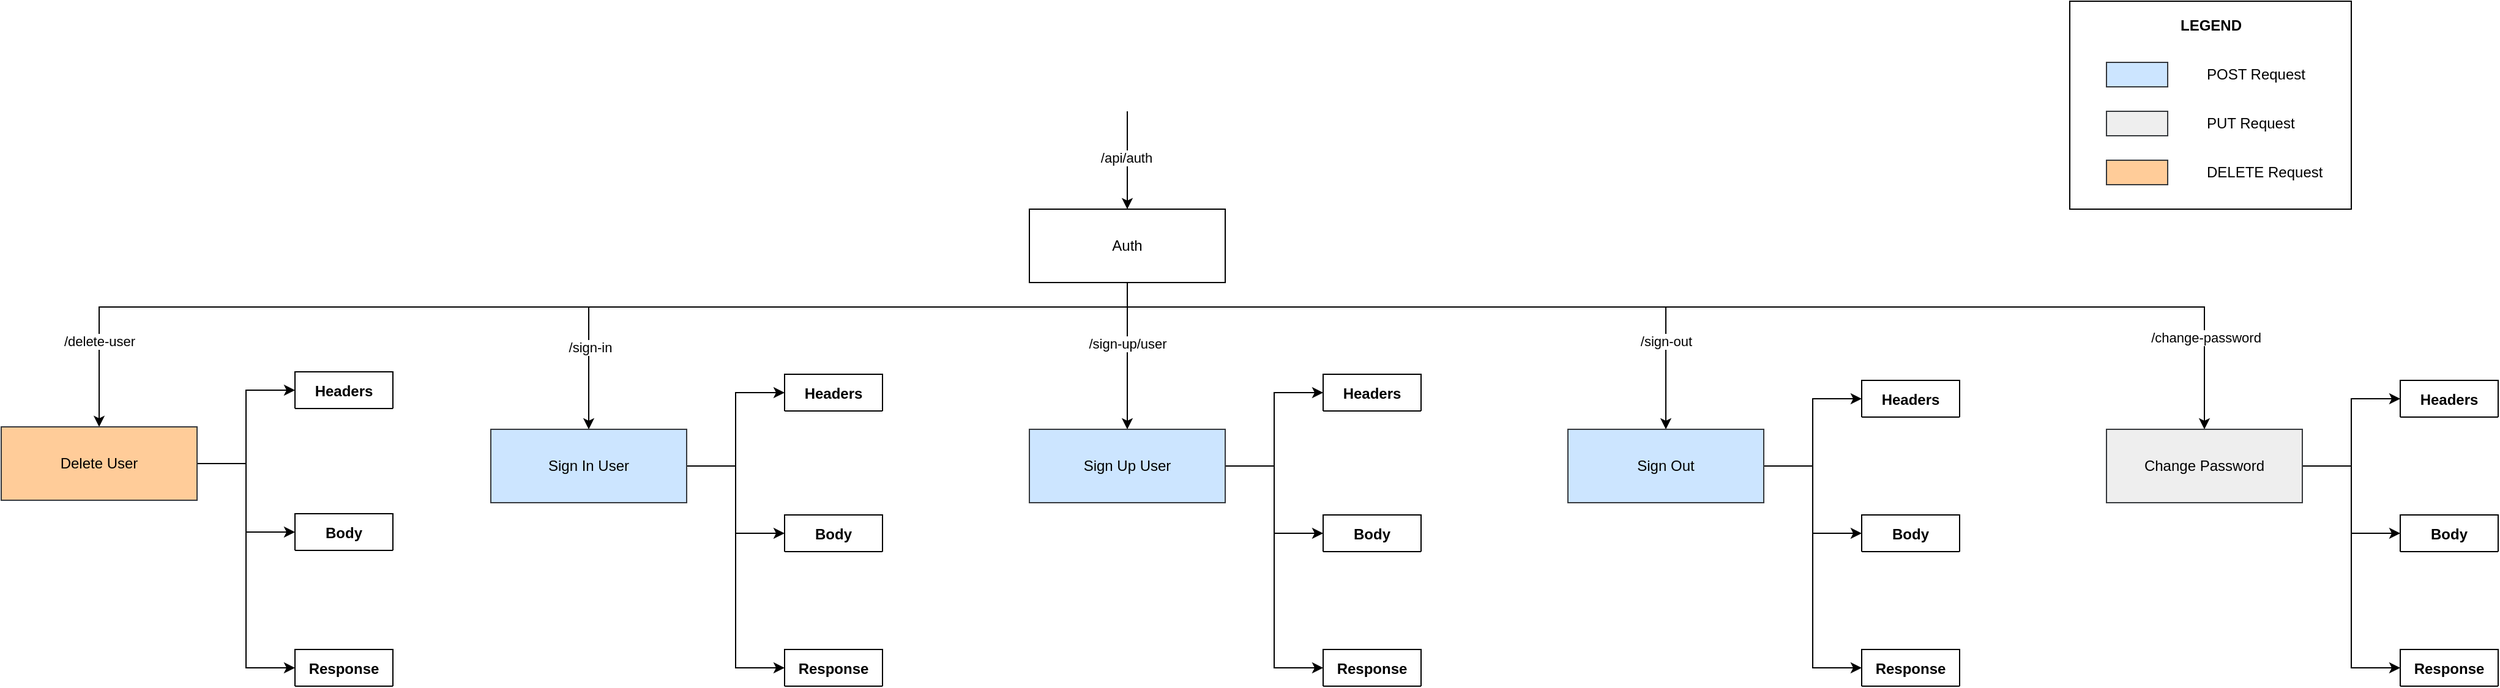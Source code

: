 <mxfile>
    <diagram id="XrA6FTOaod522s6W25av" name="api-schema">
        <mxGraphModel dx="1146" dy="1593" grid="1" gridSize="10" guides="0" tooltips="1" connect="1" arrows="1" fold="1" page="1" pageScale="1" pageWidth="827" pageHeight="1169" math="0" shadow="0">
            <root>
                <mxCell id="0"/>
                <mxCell id="1" parent="0"/>
                <mxCell id="9O6_YEoIzitBgrF7ZaUO-6" value="" style="edgeStyle=orthogonalEdgeStyle;rounded=0;orthogonalLoop=1;jettySize=auto;html=1;" parent="1" source="9O6_YEoIzitBgrF7ZaUO-1" target="9O6_YEoIzitBgrF7ZaUO-5" edge="1">
                    <mxGeometry relative="1" as="geometry"/>
                </mxCell>
                <mxCell id="9O6_YEoIzitBgrF7ZaUO-7" value="/sign-up/user" style="edgeLabel;html=1;align=center;verticalAlign=middle;resizable=0;points=[];" parent="9O6_YEoIzitBgrF7ZaUO-6" vertex="1" connectable="0">
                    <mxGeometry x="-0.167" relative="1" as="geometry">
                        <mxPoint as="offset"/>
                    </mxGeometry>
                </mxCell>
                <mxCell id="9O6_YEoIzitBgrF7ZaUO-68" style="edgeStyle=orthogonalEdgeStyle;rounded=0;orthogonalLoop=1;jettySize=auto;html=1;entryX=0.5;entryY=0;entryDx=0;entryDy=0;" parent="1" source="9O6_YEoIzitBgrF7ZaUO-1" target="9O6_YEoIzitBgrF7ZaUO-67" edge="1">
                    <mxGeometry relative="1" as="geometry">
                        <Array as="points">
                            <mxPoint x="400" y="240"/>
                            <mxPoint x="-40" y="240"/>
                        </Array>
                    </mxGeometry>
                </mxCell>
                <mxCell id="9O6_YEoIzitBgrF7ZaUO-69" value="/sign-in" style="edgeLabel;html=1;align=center;verticalAlign=middle;resizable=0;points=[];" parent="9O6_YEoIzitBgrF7ZaUO-68" vertex="1" connectable="0">
                    <mxGeometry x="0.761" y="1" relative="1" as="geometry">
                        <mxPoint as="offset"/>
                    </mxGeometry>
                </mxCell>
                <mxCell id="9O6_YEoIzitBgrF7ZaUO-145" style="edgeStyle=orthogonalEdgeStyle;rounded=0;orthogonalLoop=1;jettySize=auto;html=1;entryX=0.5;entryY=0;entryDx=0;entryDy=0;" parent="1" source="9O6_YEoIzitBgrF7ZaUO-1" target="9O6_YEoIzitBgrF7ZaUO-144" edge="1">
                    <mxGeometry relative="1" as="geometry">
                        <Array as="points">
                            <mxPoint x="400" y="240"/>
                            <mxPoint x="840" y="240"/>
                        </Array>
                    </mxGeometry>
                </mxCell>
                <mxCell id="9O6_YEoIzitBgrF7ZaUO-146" value="/sign-out" style="edgeLabel;html=1;align=center;verticalAlign=middle;resizable=0;points=[];" parent="9O6_YEoIzitBgrF7ZaUO-145" vertex="1" connectable="0">
                    <mxGeometry x="0.743" relative="1" as="geometry">
                        <mxPoint as="offset"/>
                    </mxGeometry>
                </mxCell>
                <mxCell id="9O6_YEoIzitBgrF7ZaUO-242" style="edgeStyle=orthogonalEdgeStyle;rounded=0;orthogonalLoop=1;jettySize=auto;html=1;entryX=0.5;entryY=0;entryDx=0;entryDy=0;" parent="1" source="9O6_YEoIzitBgrF7ZaUO-1" target="9O6_YEoIzitBgrF7ZaUO-198" edge="1">
                    <mxGeometry relative="1" as="geometry">
                        <Array as="points">
                            <mxPoint x="400" y="240"/>
                            <mxPoint x="1280" y="240"/>
                        </Array>
                    </mxGeometry>
                </mxCell>
                <mxCell id="9O6_YEoIzitBgrF7ZaUO-243" value="/change-password" style="edgeLabel;html=1;align=center;verticalAlign=middle;resizable=0;points=[];" parent="9O6_YEoIzitBgrF7ZaUO-242" vertex="1" connectable="0">
                    <mxGeometry x="0.849" y="1" relative="1" as="geometry">
                        <mxPoint as="offset"/>
                    </mxGeometry>
                </mxCell>
                <mxCell id="9O6_YEoIzitBgrF7ZaUO-334" style="edgeStyle=orthogonalEdgeStyle;rounded=0;orthogonalLoop=1;jettySize=auto;html=1;entryX=0.5;entryY=0;entryDx=0;entryDy=0;" parent="1" source="9O6_YEoIzitBgrF7ZaUO-1" target="9O6_YEoIzitBgrF7ZaUO-300" edge="1">
                    <mxGeometry relative="1" as="geometry">
                        <Array as="points">
                            <mxPoint x="400" y="240"/>
                            <mxPoint x="-440" y="240"/>
                        </Array>
                    </mxGeometry>
                </mxCell>
                <mxCell id="9O6_YEoIzitBgrF7ZaUO-335" value="/delete-user" style="edgeLabel;html=1;align=center;verticalAlign=middle;resizable=0;points=[];" parent="9O6_YEoIzitBgrF7ZaUO-334" vertex="1" connectable="0">
                    <mxGeometry x="0.854" relative="1" as="geometry">
                        <mxPoint as="offset"/>
                    </mxGeometry>
                </mxCell>
                <mxCell id="9O6_YEoIzitBgrF7ZaUO-1" value="Auth" style="rounded=0;whiteSpace=wrap;html=1;" parent="1" vertex="1">
                    <mxGeometry x="320" y="160" width="160" height="60" as="geometry"/>
                </mxCell>
                <mxCell id="9O6_YEoIzitBgrF7ZaUO-2" value="" style="endArrow=classic;html=1;" parent="1" edge="1">
                    <mxGeometry width="50" height="50" relative="1" as="geometry">
                        <mxPoint x="400" y="80" as="sourcePoint"/>
                        <mxPoint x="400" y="160" as="targetPoint"/>
                    </mxGeometry>
                </mxCell>
                <mxCell id="9O6_YEoIzitBgrF7ZaUO-3" value="/api/auth" style="edgeLabel;html=1;align=center;verticalAlign=middle;resizable=0;points=[];" parent="9O6_YEoIzitBgrF7ZaUO-2" vertex="1" connectable="0">
                    <mxGeometry x="-0.05" y="-1" relative="1" as="geometry">
                        <mxPoint as="offset"/>
                    </mxGeometry>
                </mxCell>
                <mxCell id="9O6_YEoIzitBgrF7ZaUO-58" style="edgeStyle=orthogonalEdgeStyle;rounded=0;orthogonalLoop=1;jettySize=auto;html=1;entryX=0;entryY=0.5;entryDx=0;entryDy=0;" parent="1" source="9O6_YEoIzitBgrF7ZaUO-5" target="9O6_YEoIzitBgrF7ZaUO-13" edge="1">
                    <mxGeometry relative="1" as="geometry"/>
                </mxCell>
                <mxCell id="9O6_YEoIzitBgrF7ZaUO-59" style="edgeStyle=orthogonalEdgeStyle;rounded=0;orthogonalLoop=1;jettySize=auto;html=1;entryX=0;entryY=0.5;entryDx=0;entryDy=0;" parent="1" source="9O6_YEoIzitBgrF7ZaUO-5" target="9O6_YEoIzitBgrF7ZaUO-31" edge="1">
                    <mxGeometry relative="1" as="geometry"/>
                </mxCell>
                <mxCell id="9O6_YEoIzitBgrF7ZaUO-114" style="edgeStyle=orthogonalEdgeStyle;rounded=0;orthogonalLoop=1;jettySize=auto;html=1;entryX=0;entryY=0.5;entryDx=0;entryDy=0;" parent="1" source="9O6_YEoIzitBgrF7ZaUO-5" target="9O6_YEoIzitBgrF7ZaUO-107" edge="1">
                    <mxGeometry relative="1" as="geometry"/>
                </mxCell>
                <mxCell id="9O6_YEoIzitBgrF7ZaUO-5" value="Sign Up User" style="rounded=0;whiteSpace=wrap;html=1;fillColor=#cce5ff;strokeColor=#36393d;" parent="1" vertex="1">
                    <mxGeometry x="320" y="340" width="160" height="60" as="geometry"/>
                </mxCell>
                <mxCell id="9O6_YEoIzitBgrF7ZaUO-13" value="Headers" style="shape=table;startSize=30;container=1;collapsible=1;childLayout=tableLayout;fixedRows=1;rowLines=0;fontStyle=1;align=center;resizeLast=1;" parent="1" vertex="1" collapsed="1">
                    <mxGeometry x="560" y="295" width="80" height="30" as="geometry">
                        <mxRectangle x="560" y="295" width="300" height="130" as="alternateBounds"/>
                    </mxGeometry>
                </mxCell>
                <mxCell id="9O6_YEoIzitBgrF7ZaUO-14" value="" style="shape=partialRectangle;collapsible=0;dropTarget=0;pointerEvents=0;fillColor=none;top=0;left=0;bottom=1;right=0;points=[[0,0.5],[1,0.5]];portConstraint=eastwest;" parent="9O6_YEoIzitBgrF7ZaUO-13" vertex="1">
                    <mxGeometry y="30" width="300" height="30" as="geometry"/>
                </mxCell>
                <mxCell id="9O6_YEoIzitBgrF7ZaUO-16" value="Key" style="shape=partialRectangle;connectable=0;fillColor=none;top=0;left=0;bottom=0;right=0;align=left;spacingLeft=6;fontStyle=5;overflow=hidden;" parent="9O6_YEoIzitBgrF7ZaUO-14" vertex="1">
                    <mxGeometry width="150" height="30" as="geometry"/>
                </mxCell>
                <mxCell id="9O6_YEoIzitBgrF7ZaUO-26" value="Value Type" style="shape=partialRectangle;connectable=0;fillColor=none;top=0;left=0;bottom=0;right=0;align=left;spacingLeft=6;fontStyle=5;overflow=hidden;" parent="9O6_YEoIzitBgrF7ZaUO-14" vertex="1">
                    <mxGeometry x="150" width="150" height="30" as="geometry"/>
                </mxCell>
                <mxCell id="9O6_YEoIzitBgrF7ZaUO-17" value="" style="shape=partialRectangle;collapsible=0;dropTarget=0;pointerEvents=0;fillColor=none;top=0;left=0;bottom=0;right=0;points=[[0,0.5],[1,0.5]];portConstraint=eastwest;" parent="9O6_YEoIzitBgrF7ZaUO-13" vertex="1">
                    <mxGeometry y="60" width="300" height="30" as="geometry"/>
                </mxCell>
                <mxCell id="9O6_YEoIzitBgrF7ZaUO-19" value="Authorization" style="shape=partialRectangle;connectable=0;fillColor=none;top=0;left=0;bottom=0;right=0;align=left;spacingLeft=6;overflow=hidden;" parent="9O6_YEoIzitBgrF7ZaUO-17" vertex="1">
                    <mxGeometry width="150" height="30" as="geometry"/>
                </mxCell>
                <mxCell id="9O6_YEoIzitBgrF7ZaUO-27" value="Bearer Token" style="shape=partialRectangle;connectable=0;fillColor=none;top=0;left=0;bottom=0;right=0;align=left;spacingLeft=6;overflow=hidden;" parent="9O6_YEoIzitBgrF7ZaUO-17" vertex="1">
                    <mxGeometry x="150" width="150" height="30" as="geometry"/>
                </mxCell>
                <mxCell id="9O6_YEoIzitBgrF7ZaUO-141" style="shape=partialRectangle;collapsible=0;dropTarget=0;pointerEvents=0;fillColor=none;top=0;left=0;bottom=0;right=0;points=[[0,0.5],[1,0.5]];portConstraint=eastwest;" parent="9O6_YEoIzitBgrF7ZaUO-13" vertex="1">
                    <mxGeometry y="90" width="300" height="30" as="geometry"/>
                </mxCell>
                <mxCell id="9O6_YEoIzitBgrF7ZaUO-142" value="Content-Type" style="shape=partialRectangle;connectable=0;fillColor=none;top=0;left=0;bottom=0;right=0;align=left;spacingLeft=6;overflow=hidden;" parent="9O6_YEoIzitBgrF7ZaUO-141" vertex="1">
                    <mxGeometry width="150" height="30" as="geometry"/>
                </mxCell>
                <mxCell id="9O6_YEoIzitBgrF7ZaUO-143" value="application/json" style="shape=partialRectangle;connectable=0;fillColor=none;top=0;left=0;bottom=0;right=0;align=left;spacingLeft=6;overflow=hidden;" parent="9O6_YEoIzitBgrF7ZaUO-141" vertex="1">
                    <mxGeometry x="150" width="150" height="30" as="geometry"/>
                </mxCell>
                <mxCell id="9O6_YEoIzitBgrF7ZaUO-31" value="Body" style="shape=table;startSize=30;container=1;collapsible=1;childLayout=tableLayout;fixedRows=1;rowLines=0;fontStyle=1;align=center;resizeLast=1;" parent="1" vertex="1" collapsed="1">
                    <mxGeometry x="560" y="410" width="80" height="30" as="geometry">
                        <mxRectangle x="560" y="410" width="300" height="250" as="alternateBounds"/>
                    </mxGeometry>
                </mxCell>
                <mxCell id="9O6_YEoIzitBgrF7ZaUO-32" value="" style="shape=partialRectangle;collapsible=0;dropTarget=0;pointerEvents=0;fillColor=none;top=0;left=0;bottom=1;right=0;points=[[0,0.5],[1,0.5]];portConstraint=eastwest;" parent="9O6_YEoIzitBgrF7ZaUO-31" vertex="1">
                    <mxGeometry y="30" width="300" height="30" as="geometry"/>
                </mxCell>
                <mxCell id="9O6_YEoIzitBgrF7ZaUO-33" value="Key" style="shape=partialRectangle;connectable=0;fillColor=none;top=0;left=0;bottom=0;right=0;align=left;spacingLeft=6;fontStyle=5;overflow=hidden;" parent="9O6_YEoIzitBgrF7ZaUO-32" vertex="1">
                    <mxGeometry width="150" height="30" as="geometry"/>
                </mxCell>
                <mxCell id="9O6_YEoIzitBgrF7ZaUO-34" value="Value Type" style="shape=partialRectangle;connectable=0;fillColor=none;top=0;left=0;bottom=0;right=0;align=left;spacingLeft=6;fontStyle=5;overflow=hidden;" parent="9O6_YEoIzitBgrF7ZaUO-32" vertex="1">
                    <mxGeometry x="150" width="150" height="30" as="geometry"/>
                </mxCell>
                <mxCell id="9O6_YEoIzitBgrF7ZaUO-35" value="" style="shape=partialRectangle;collapsible=0;dropTarget=0;pointerEvents=0;fillColor=none;top=0;left=0;bottom=0;right=0;points=[[0,0.5],[1,0.5]];portConstraint=eastwest;" parent="9O6_YEoIzitBgrF7ZaUO-31" vertex="1">
                    <mxGeometry y="60" width="300" height="30" as="geometry"/>
                </mxCell>
                <mxCell id="9O6_YEoIzitBgrF7ZaUO-36" value="First Name" style="shape=partialRectangle;connectable=0;fillColor=none;top=0;left=0;bottom=0;right=0;align=left;spacingLeft=6;overflow=hidden;" parent="9O6_YEoIzitBgrF7ZaUO-35" vertex="1">
                    <mxGeometry width="150" height="30" as="geometry"/>
                </mxCell>
                <mxCell id="9O6_YEoIzitBgrF7ZaUO-37" value="String" style="shape=partialRectangle;connectable=0;fillColor=none;top=0;left=0;bottom=0;right=0;align=left;spacingLeft=6;overflow=hidden;" parent="9O6_YEoIzitBgrF7ZaUO-35" vertex="1">
                    <mxGeometry x="150" width="150" height="30" as="geometry"/>
                </mxCell>
                <mxCell id="9O6_YEoIzitBgrF7ZaUO-54" style="shape=partialRectangle;collapsible=0;dropTarget=0;pointerEvents=0;fillColor=none;top=0;left=0;bottom=0;right=0;points=[[0,0.5],[1,0.5]];portConstraint=eastwest;" parent="9O6_YEoIzitBgrF7ZaUO-31" vertex="1">
                    <mxGeometry y="90" width="300" height="30" as="geometry"/>
                </mxCell>
                <mxCell id="9O6_YEoIzitBgrF7ZaUO-55" value="Last Name" style="shape=partialRectangle;connectable=0;fillColor=none;top=0;left=0;bottom=0;right=0;align=left;spacingLeft=6;overflow=hidden;" parent="9O6_YEoIzitBgrF7ZaUO-54" vertex="1">
                    <mxGeometry width="150" height="30" as="geometry"/>
                </mxCell>
                <mxCell id="9O6_YEoIzitBgrF7ZaUO-56" value="String" style="shape=partialRectangle;connectable=0;fillColor=none;top=0;left=0;bottom=0;right=0;align=left;spacingLeft=6;overflow=hidden;" parent="9O6_YEoIzitBgrF7ZaUO-54" vertex="1">
                    <mxGeometry x="150" width="150" height="30" as="geometry"/>
                </mxCell>
                <mxCell id="9O6_YEoIzitBgrF7ZaUO-51" style="shape=partialRectangle;collapsible=0;dropTarget=0;pointerEvents=0;fillColor=none;top=0;left=0;bottom=0;right=0;points=[[0,0.5],[1,0.5]];portConstraint=eastwest;" parent="9O6_YEoIzitBgrF7ZaUO-31" vertex="1">
                    <mxGeometry y="120" width="300" height="30" as="geometry"/>
                </mxCell>
                <mxCell id="9O6_YEoIzitBgrF7ZaUO-52" value="Ph. Number" style="shape=partialRectangle;connectable=0;fillColor=none;top=0;left=0;bottom=0;right=0;align=left;spacingLeft=6;overflow=hidden;" parent="9O6_YEoIzitBgrF7ZaUO-51" vertex="1">
                    <mxGeometry width="150" height="30" as="geometry"/>
                </mxCell>
                <mxCell id="9O6_YEoIzitBgrF7ZaUO-53" value="String" style="shape=partialRectangle;connectable=0;fillColor=none;top=0;left=0;bottom=0;right=0;align=left;spacingLeft=6;overflow=hidden;" parent="9O6_YEoIzitBgrF7ZaUO-51" vertex="1">
                    <mxGeometry x="150" width="150" height="30" as="geometry"/>
                </mxCell>
                <mxCell id="9O6_YEoIzitBgrF7ZaUO-48" style="shape=partialRectangle;collapsible=0;dropTarget=0;pointerEvents=0;fillColor=none;top=0;left=0;bottom=0;right=0;points=[[0,0.5],[1,0.5]];portConstraint=eastwest;" parent="9O6_YEoIzitBgrF7ZaUO-31" vertex="1">
                    <mxGeometry y="150" width="300" height="30" as="geometry"/>
                </mxCell>
                <mxCell id="9O6_YEoIzitBgrF7ZaUO-49" value="Date of Birth" style="shape=partialRectangle;connectable=0;fillColor=none;top=0;left=0;bottom=0;right=0;align=left;spacingLeft=6;overflow=hidden;" parent="9O6_YEoIzitBgrF7ZaUO-48" vertex="1">
                    <mxGeometry width="150" height="30" as="geometry"/>
                </mxCell>
                <mxCell id="9O6_YEoIzitBgrF7ZaUO-50" value="Date" style="shape=partialRectangle;connectable=0;fillColor=none;top=0;left=0;bottom=0;right=0;align=left;spacingLeft=6;overflow=hidden;" parent="9O6_YEoIzitBgrF7ZaUO-48" vertex="1">
                    <mxGeometry x="150" width="150" height="30" as="geometry"/>
                </mxCell>
                <mxCell id="9O6_YEoIzitBgrF7ZaUO-45" style="shape=partialRectangle;collapsible=0;dropTarget=0;pointerEvents=0;fillColor=none;top=0;left=0;bottom=0;right=0;points=[[0,0.5],[1,0.5]];portConstraint=eastwest;" parent="9O6_YEoIzitBgrF7ZaUO-31" vertex="1">
                    <mxGeometry y="180" width="300" height="30" as="geometry"/>
                </mxCell>
                <mxCell id="9O6_YEoIzitBgrF7ZaUO-46" value="Username" style="shape=partialRectangle;connectable=0;fillColor=none;top=0;left=0;bottom=0;right=0;align=left;spacingLeft=6;overflow=hidden;" parent="9O6_YEoIzitBgrF7ZaUO-45" vertex="1">
                    <mxGeometry width="150" height="30" as="geometry"/>
                </mxCell>
                <mxCell id="9O6_YEoIzitBgrF7ZaUO-47" value="String" style="shape=partialRectangle;connectable=0;fillColor=none;top=0;left=0;bottom=0;right=0;align=left;spacingLeft=6;overflow=hidden;" parent="9O6_YEoIzitBgrF7ZaUO-45" vertex="1">
                    <mxGeometry x="150" width="150" height="30" as="geometry"/>
                </mxCell>
                <mxCell id="9O6_YEoIzitBgrF7ZaUO-39" style="shape=partialRectangle;collapsible=0;dropTarget=0;pointerEvents=0;fillColor=none;top=0;left=0;bottom=0;right=0;points=[[0,0.5],[1,0.5]];portConstraint=eastwest;" parent="9O6_YEoIzitBgrF7ZaUO-31" vertex="1">
                    <mxGeometry y="210" width="300" height="30" as="geometry"/>
                </mxCell>
                <mxCell id="9O6_YEoIzitBgrF7ZaUO-40" value="User Type" style="shape=partialRectangle;connectable=0;fillColor=none;top=0;left=0;bottom=0;right=0;align=left;spacingLeft=6;overflow=hidden;" parent="9O6_YEoIzitBgrF7ZaUO-39" vertex="1">
                    <mxGeometry width="150" height="30" as="geometry"/>
                </mxCell>
                <mxCell id="9O6_YEoIzitBgrF7ZaUO-41" value="String" style="shape=partialRectangle;connectable=0;fillColor=none;top=0;left=0;bottom=0;right=0;align=left;spacingLeft=6;overflow=hidden;" parent="9O6_YEoIzitBgrF7ZaUO-39" vertex="1">
                    <mxGeometry x="150" width="150" height="30" as="geometry"/>
                </mxCell>
                <mxCell id="9O6_YEoIzitBgrF7ZaUO-77" style="edgeStyle=orthogonalEdgeStyle;rounded=0;orthogonalLoop=1;jettySize=auto;html=1;entryX=0;entryY=0.5;entryDx=0;entryDy=0;" parent="1" source="9O6_YEoIzitBgrF7ZaUO-67" target="9O6_YEoIzitBgrF7ZaUO-70" edge="1">
                    <mxGeometry relative="1" as="geometry"/>
                </mxCell>
                <mxCell id="9O6_YEoIzitBgrF7ZaUO-103" style="edgeStyle=orthogonalEdgeStyle;rounded=0;orthogonalLoop=1;jettySize=auto;html=1;entryX=0;entryY=0.5;entryDx=0;entryDy=0;" parent="1" source="9O6_YEoIzitBgrF7ZaUO-67" target="9O6_YEoIzitBgrF7ZaUO-78" edge="1">
                    <mxGeometry relative="1" as="geometry"/>
                </mxCell>
                <mxCell id="9O6_YEoIzitBgrF7ZaUO-140" style="edgeStyle=orthogonalEdgeStyle;rounded=0;orthogonalLoop=1;jettySize=auto;html=1;entryX=0;entryY=0.5;entryDx=0;entryDy=0;" parent="1" source="9O6_YEoIzitBgrF7ZaUO-67" target="9O6_YEoIzitBgrF7ZaUO-124" edge="1">
                    <mxGeometry relative="1" as="geometry"/>
                </mxCell>
                <mxCell id="9O6_YEoIzitBgrF7ZaUO-67" value="Sign In User" style="rounded=0;whiteSpace=wrap;html=1;fillColor=#cce5ff;strokeColor=#36393d;" parent="1" vertex="1">
                    <mxGeometry x="-120" y="340" width="160" height="60" as="geometry"/>
                </mxCell>
                <mxCell id="9O6_YEoIzitBgrF7ZaUO-70" value="Headers" style="shape=table;startSize=30;container=1;collapsible=1;childLayout=tableLayout;fixedRows=1;rowLines=0;fontStyle=1;align=center;resizeLast=1;" parent="1" vertex="1" collapsed="1">
                    <mxGeometry x="120" y="295" width="80" height="30" as="geometry">
                        <mxRectangle x="80" y="310" width="300" height="100" as="alternateBounds"/>
                    </mxGeometry>
                </mxCell>
                <mxCell id="9O6_YEoIzitBgrF7ZaUO-71" value="" style="shape=partialRectangle;collapsible=0;dropTarget=0;pointerEvents=0;fillColor=none;top=0;left=0;bottom=1;right=0;points=[[0,0.5],[1,0.5]];portConstraint=eastwest;" parent="9O6_YEoIzitBgrF7ZaUO-70" vertex="1">
                    <mxGeometry y="30" width="300" height="30" as="geometry"/>
                </mxCell>
                <mxCell id="9O6_YEoIzitBgrF7ZaUO-72" value="Key" style="shape=partialRectangle;connectable=0;fillColor=none;top=0;left=0;bottom=0;right=0;align=left;spacingLeft=6;fontStyle=5;overflow=hidden;" parent="9O6_YEoIzitBgrF7ZaUO-71" vertex="1">
                    <mxGeometry width="150" height="30" as="geometry"/>
                </mxCell>
                <mxCell id="9O6_YEoIzitBgrF7ZaUO-73" value="Value Type" style="shape=partialRectangle;connectable=0;fillColor=none;top=0;left=0;bottom=0;right=0;align=left;spacingLeft=6;fontStyle=5;overflow=hidden;" parent="9O6_YEoIzitBgrF7ZaUO-71" vertex="1">
                    <mxGeometry x="150" width="150" height="30" as="geometry"/>
                </mxCell>
                <mxCell id="9O6_YEoIzitBgrF7ZaUO-74" value="" style="shape=partialRectangle;collapsible=0;dropTarget=0;pointerEvents=0;fillColor=none;top=0;left=0;bottom=0;right=0;points=[[0,0.5],[1,0.5]];portConstraint=eastwest;" parent="9O6_YEoIzitBgrF7ZaUO-70" vertex="1">
                    <mxGeometry y="60" width="300" height="30" as="geometry"/>
                </mxCell>
                <mxCell id="9O6_YEoIzitBgrF7ZaUO-75" value="Content-type" style="shape=partialRectangle;connectable=0;fillColor=none;top=0;left=0;bottom=0;right=0;align=left;spacingLeft=6;overflow=hidden;" parent="9O6_YEoIzitBgrF7ZaUO-74" vertex="1">
                    <mxGeometry width="150" height="30" as="geometry"/>
                </mxCell>
                <mxCell id="9O6_YEoIzitBgrF7ZaUO-76" value="application/json" style="shape=partialRectangle;connectable=0;fillColor=none;top=0;left=0;bottom=0;right=0;align=left;spacingLeft=6;overflow=hidden;" parent="9O6_YEoIzitBgrF7ZaUO-74" vertex="1">
                    <mxGeometry x="150" width="150" height="30" as="geometry"/>
                </mxCell>
                <mxCell id="9O6_YEoIzitBgrF7ZaUO-78" value="Body" style="shape=table;startSize=30;container=1;collapsible=1;childLayout=tableLayout;fixedRows=1;rowLines=0;fontStyle=1;align=center;resizeLast=1;" parent="1" vertex="1" collapsed="1">
                    <mxGeometry x="120" y="410" width="80" height="30" as="geometry">
                        <mxRectangle x="120" y="410" width="300" height="130" as="alternateBounds"/>
                    </mxGeometry>
                </mxCell>
                <mxCell id="9O6_YEoIzitBgrF7ZaUO-79" value="" style="shape=partialRectangle;collapsible=0;dropTarget=0;pointerEvents=0;fillColor=none;top=0;left=0;bottom=1;right=0;points=[[0,0.5],[1,0.5]];portConstraint=eastwest;" parent="9O6_YEoIzitBgrF7ZaUO-78" vertex="1">
                    <mxGeometry y="30" width="300" height="30" as="geometry"/>
                </mxCell>
                <mxCell id="9O6_YEoIzitBgrF7ZaUO-80" value="Key" style="shape=partialRectangle;connectable=0;fillColor=none;top=0;left=0;bottom=0;right=0;align=left;spacingLeft=6;fontStyle=5;overflow=hidden;" parent="9O6_YEoIzitBgrF7ZaUO-79" vertex="1">
                    <mxGeometry width="150" height="30" as="geometry"/>
                </mxCell>
                <mxCell id="9O6_YEoIzitBgrF7ZaUO-81" value="Value Type" style="shape=partialRectangle;connectable=0;fillColor=none;top=0;left=0;bottom=0;right=0;align=left;spacingLeft=6;fontStyle=5;overflow=hidden;" parent="9O6_YEoIzitBgrF7ZaUO-79" vertex="1">
                    <mxGeometry x="150" width="150" height="30" as="geometry"/>
                </mxCell>
                <mxCell id="9O6_YEoIzitBgrF7ZaUO-94" style="shape=partialRectangle;collapsible=0;dropTarget=0;pointerEvents=0;fillColor=none;top=0;left=0;bottom=0;right=0;points=[[0,0.5],[1,0.5]];portConstraint=eastwest;" parent="9O6_YEoIzitBgrF7ZaUO-78" vertex="1">
                    <mxGeometry y="60" width="300" height="30" as="geometry"/>
                </mxCell>
                <mxCell id="9O6_YEoIzitBgrF7ZaUO-95" value="Username" style="shape=partialRectangle;connectable=0;fillColor=none;top=0;left=0;bottom=0;right=0;align=left;spacingLeft=6;overflow=hidden;" parent="9O6_YEoIzitBgrF7ZaUO-94" vertex="1">
                    <mxGeometry width="150" height="30" as="geometry"/>
                </mxCell>
                <mxCell id="9O6_YEoIzitBgrF7ZaUO-96" value="String" style="shape=partialRectangle;connectable=0;fillColor=none;top=0;left=0;bottom=0;right=0;align=left;spacingLeft=6;overflow=hidden;" parent="9O6_YEoIzitBgrF7ZaUO-94" vertex="1">
                    <mxGeometry x="150" width="150" height="30" as="geometry"/>
                </mxCell>
                <mxCell id="9O6_YEoIzitBgrF7ZaUO-100" style="shape=partialRectangle;collapsible=0;dropTarget=0;pointerEvents=0;fillColor=none;top=0;left=0;bottom=0;right=0;points=[[0,0.5],[1,0.5]];portConstraint=eastwest;" parent="9O6_YEoIzitBgrF7ZaUO-78" vertex="1">
                    <mxGeometry y="90" width="300" height="30" as="geometry"/>
                </mxCell>
                <mxCell id="9O6_YEoIzitBgrF7ZaUO-101" value="Password" style="shape=partialRectangle;connectable=0;fillColor=none;top=0;left=0;bottom=0;right=0;align=left;spacingLeft=6;overflow=hidden;" parent="9O6_YEoIzitBgrF7ZaUO-100" vertex="1">
                    <mxGeometry width="150" height="30" as="geometry"/>
                </mxCell>
                <mxCell id="9O6_YEoIzitBgrF7ZaUO-102" value="String" style="shape=partialRectangle;connectable=0;fillColor=none;top=0;left=0;bottom=0;right=0;align=left;spacingLeft=6;overflow=hidden;" parent="9O6_YEoIzitBgrF7ZaUO-100" vertex="1">
                    <mxGeometry x="150" width="150" height="30" as="geometry"/>
                </mxCell>
                <mxCell id="9O6_YEoIzitBgrF7ZaUO-107" value="Response" style="shape=table;startSize=30;container=1;collapsible=1;childLayout=tableLayout;fixedRows=1;rowLines=0;fontStyle=1;align=center;resizeLast=1;" parent="1" vertex="1" collapsed="1">
                    <mxGeometry x="560" y="520" width="80" height="30" as="geometry">
                        <mxRectangle x="560" y="520" width="300" height="160" as="alternateBounds"/>
                    </mxGeometry>
                </mxCell>
                <mxCell id="9O6_YEoIzitBgrF7ZaUO-108" value="" style="shape=partialRectangle;collapsible=0;dropTarget=0;pointerEvents=0;fillColor=none;top=0;left=0;bottom=1;right=0;points=[[0,0.5],[1,0.5]];portConstraint=eastwest;" parent="9O6_YEoIzitBgrF7ZaUO-107" vertex="1">
                    <mxGeometry y="30" width="300" height="30" as="geometry"/>
                </mxCell>
                <mxCell id="9O6_YEoIzitBgrF7ZaUO-109" value="Key" style="shape=partialRectangle;connectable=0;fillColor=none;top=0;left=0;bottom=0;right=0;align=left;spacingLeft=6;fontStyle=5;overflow=hidden;" parent="9O6_YEoIzitBgrF7ZaUO-108" vertex="1">
                    <mxGeometry width="150" height="30" as="geometry"/>
                </mxCell>
                <mxCell id="9O6_YEoIzitBgrF7ZaUO-110" value="Value Type" style="shape=partialRectangle;connectable=0;fillColor=none;top=0;left=0;bottom=0;right=0;align=left;spacingLeft=6;fontStyle=5;overflow=hidden;" parent="9O6_YEoIzitBgrF7ZaUO-108" vertex="1">
                    <mxGeometry x="150" width="150" height="30" as="geometry"/>
                </mxCell>
                <mxCell id="9O6_YEoIzitBgrF7ZaUO-111" value="" style="shape=partialRectangle;collapsible=0;dropTarget=0;pointerEvents=0;fillColor=none;top=0;left=0;bottom=0;right=0;points=[[0,0.5],[1,0.5]];portConstraint=eastwest;" parent="9O6_YEoIzitBgrF7ZaUO-107" vertex="1">
                    <mxGeometry y="60" width="300" height="30" as="geometry"/>
                </mxCell>
                <mxCell id="9O6_YEoIzitBgrF7ZaUO-112" value="Status Code" style="shape=partialRectangle;connectable=0;fillColor=none;top=0;left=0;bottom=0;right=0;align=left;spacingLeft=6;overflow=hidden;" parent="9O6_YEoIzitBgrF7ZaUO-111" vertex="1">
                    <mxGeometry width="150" height="30" as="geometry"/>
                </mxCell>
                <mxCell id="9O6_YEoIzitBgrF7ZaUO-113" value="Number" style="shape=partialRectangle;connectable=0;fillColor=none;top=0;left=0;bottom=0;right=0;align=left;spacingLeft=6;overflow=hidden;" parent="9O6_YEoIzitBgrF7ZaUO-111" vertex="1">
                    <mxGeometry x="150" width="150" height="30" as="geometry"/>
                </mxCell>
                <mxCell id="9O6_YEoIzitBgrF7ZaUO-115" style="shape=partialRectangle;collapsible=0;dropTarget=0;pointerEvents=0;fillColor=none;top=0;left=0;bottom=0;right=0;points=[[0,0.5],[1,0.5]];portConstraint=eastwest;" parent="9O6_YEoIzitBgrF7ZaUO-107" vertex="1">
                    <mxGeometry y="90" width="300" height="30" as="geometry"/>
                </mxCell>
                <mxCell id="9O6_YEoIzitBgrF7ZaUO-116" value="Message" style="shape=partialRectangle;connectable=0;fillColor=none;top=0;left=0;bottom=0;right=0;align=left;spacingLeft=6;overflow=hidden;" parent="9O6_YEoIzitBgrF7ZaUO-115" vertex="1">
                    <mxGeometry width="150" height="30" as="geometry"/>
                </mxCell>
                <mxCell id="9O6_YEoIzitBgrF7ZaUO-117" value="String" style="shape=partialRectangle;connectable=0;fillColor=none;top=0;left=0;bottom=0;right=0;align=left;spacingLeft=6;overflow=hidden;" parent="9O6_YEoIzitBgrF7ZaUO-115" vertex="1">
                    <mxGeometry x="150" width="150" height="30" as="geometry"/>
                </mxCell>
                <mxCell id="9O6_YEoIzitBgrF7ZaUO-118" style="shape=partialRectangle;collapsible=0;dropTarget=0;pointerEvents=0;fillColor=none;top=0;left=0;bottom=0;right=0;points=[[0,0.5],[1,0.5]];portConstraint=eastwest;" parent="9O6_YEoIzitBgrF7ZaUO-107" vertex="1">
                    <mxGeometry y="120" width="300" height="30" as="geometry"/>
                </mxCell>
                <mxCell id="9O6_YEoIzitBgrF7ZaUO-119" value="Data" style="shape=partialRectangle;connectable=0;fillColor=none;top=0;left=0;bottom=0;right=0;align=left;spacingLeft=6;overflow=hidden;" parent="9O6_YEoIzitBgrF7ZaUO-118" vertex="1">
                    <mxGeometry width="150" height="30" as="geometry"/>
                </mxCell>
                <mxCell id="9O6_YEoIzitBgrF7ZaUO-120" value="Object" style="shape=partialRectangle;connectable=0;fillColor=none;top=0;left=0;bottom=0;right=0;align=left;spacingLeft=6;overflow=hidden;" parent="9O6_YEoIzitBgrF7ZaUO-118" vertex="1">
                    <mxGeometry x="150" width="150" height="30" as="geometry"/>
                </mxCell>
                <mxCell id="9O6_YEoIzitBgrF7ZaUO-124" value="Response" style="shape=table;startSize=30;container=1;collapsible=1;childLayout=tableLayout;fixedRows=1;rowLines=0;fontStyle=1;align=center;resizeLast=1;" parent="1" vertex="1" collapsed="1">
                    <mxGeometry x="120" y="520" width="80" height="30" as="geometry">
                        <mxRectangle x="120" y="520" width="300" height="190" as="alternateBounds"/>
                    </mxGeometry>
                </mxCell>
                <mxCell id="9O6_YEoIzitBgrF7ZaUO-125" value="" style="shape=partialRectangle;collapsible=0;dropTarget=0;pointerEvents=0;fillColor=none;top=0;left=0;bottom=1;right=0;points=[[0,0.5],[1,0.5]];portConstraint=eastwest;" parent="9O6_YEoIzitBgrF7ZaUO-124" vertex="1">
                    <mxGeometry y="30" width="300" height="30" as="geometry"/>
                </mxCell>
                <mxCell id="9O6_YEoIzitBgrF7ZaUO-126" value="Key" style="shape=partialRectangle;connectable=0;fillColor=none;top=0;left=0;bottom=0;right=0;align=left;spacingLeft=6;fontStyle=5;overflow=hidden;" parent="9O6_YEoIzitBgrF7ZaUO-125" vertex="1">
                    <mxGeometry width="150" height="30" as="geometry"/>
                </mxCell>
                <mxCell id="9O6_YEoIzitBgrF7ZaUO-127" value="Value Type" style="shape=partialRectangle;connectable=0;fillColor=none;top=0;left=0;bottom=0;right=0;align=left;spacingLeft=6;fontStyle=5;overflow=hidden;" parent="9O6_YEoIzitBgrF7ZaUO-125" vertex="1">
                    <mxGeometry x="150" width="150" height="30" as="geometry"/>
                </mxCell>
                <mxCell id="9O6_YEoIzitBgrF7ZaUO-128" value="" style="shape=partialRectangle;collapsible=0;dropTarget=0;pointerEvents=0;fillColor=none;top=0;left=0;bottom=0;right=0;points=[[0,0.5],[1,0.5]];portConstraint=eastwest;" parent="9O6_YEoIzitBgrF7ZaUO-124" vertex="1">
                    <mxGeometry y="60" width="300" height="30" as="geometry"/>
                </mxCell>
                <mxCell id="9O6_YEoIzitBgrF7ZaUO-129" value="Status Code" style="shape=partialRectangle;connectable=0;fillColor=none;top=0;left=0;bottom=0;right=0;align=left;spacingLeft=6;overflow=hidden;" parent="9O6_YEoIzitBgrF7ZaUO-128" vertex="1">
                    <mxGeometry width="150" height="30" as="geometry"/>
                </mxCell>
                <mxCell id="9O6_YEoIzitBgrF7ZaUO-130" value="Number" style="shape=partialRectangle;connectable=0;fillColor=none;top=0;left=0;bottom=0;right=0;align=left;spacingLeft=6;overflow=hidden;" parent="9O6_YEoIzitBgrF7ZaUO-128" vertex="1">
                    <mxGeometry x="150" width="150" height="30" as="geometry"/>
                </mxCell>
                <mxCell id="9O6_YEoIzitBgrF7ZaUO-131" style="shape=partialRectangle;collapsible=0;dropTarget=0;pointerEvents=0;fillColor=none;top=0;left=0;bottom=0;right=0;points=[[0,0.5],[1,0.5]];portConstraint=eastwest;" parent="9O6_YEoIzitBgrF7ZaUO-124" vertex="1">
                    <mxGeometry y="90" width="300" height="30" as="geometry"/>
                </mxCell>
                <mxCell id="9O6_YEoIzitBgrF7ZaUO-132" value="Message" style="shape=partialRectangle;connectable=0;fillColor=none;top=0;left=0;bottom=0;right=0;align=left;spacingLeft=6;overflow=hidden;" parent="9O6_YEoIzitBgrF7ZaUO-131" vertex="1">
                    <mxGeometry width="150" height="30" as="geometry"/>
                </mxCell>
                <mxCell id="9O6_YEoIzitBgrF7ZaUO-133" value="String" style="shape=partialRectangle;connectable=0;fillColor=none;top=0;left=0;bottom=0;right=0;align=left;spacingLeft=6;overflow=hidden;" parent="9O6_YEoIzitBgrF7ZaUO-131" vertex="1">
                    <mxGeometry x="150" width="150" height="30" as="geometry"/>
                </mxCell>
                <mxCell id="9O6_YEoIzitBgrF7ZaUO-134" style="shape=partialRectangle;collapsible=0;dropTarget=0;pointerEvents=0;fillColor=none;top=0;left=0;bottom=0;right=0;points=[[0,0.5],[1,0.5]];portConstraint=eastwest;" parent="9O6_YEoIzitBgrF7ZaUO-124" vertex="1">
                    <mxGeometry y="120" width="300" height="30" as="geometry"/>
                </mxCell>
                <mxCell id="9O6_YEoIzitBgrF7ZaUO-135" value="Data" style="shape=partialRectangle;connectable=0;fillColor=none;top=0;left=0;bottom=0;right=0;align=left;spacingLeft=6;overflow=hidden;" parent="9O6_YEoIzitBgrF7ZaUO-134" vertex="1">
                    <mxGeometry width="150" height="30" as="geometry"/>
                </mxCell>
                <mxCell id="9O6_YEoIzitBgrF7ZaUO-136" value="Object" style="shape=partialRectangle;connectable=0;fillColor=none;top=0;left=0;bottom=0;right=0;align=left;spacingLeft=6;overflow=hidden;" parent="9O6_YEoIzitBgrF7ZaUO-134" vertex="1">
                    <mxGeometry x="150" width="150" height="30" as="geometry"/>
                </mxCell>
                <mxCell id="9O6_YEoIzitBgrF7ZaUO-137" style="shape=partialRectangle;collapsible=0;dropTarget=0;pointerEvents=0;fillColor=none;top=0;left=0;bottom=0;right=0;points=[[0,0.5],[1,0.5]];portConstraint=eastwest;" parent="9O6_YEoIzitBgrF7ZaUO-124" vertex="1">
                    <mxGeometry y="150" width="300" height="30" as="geometry"/>
                </mxCell>
                <mxCell id="9O6_YEoIzitBgrF7ZaUO-138" value="AUTH_TOKEN" style="shape=partialRectangle;connectable=0;fillColor=none;top=0;left=0;bottom=0;right=0;align=left;spacingLeft=6;overflow=hidden;" parent="9O6_YEoIzitBgrF7ZaUO-137" vertex="1">
                    <mxGeometry width="150" height="30" as="geometry"/>
                </mxCell>
                <mxCell id="9O6_YEoIzitBgrF7ZaUO-139" value="Cookie" style="shape=partialRectangle;connectable=0;fillColor=none;top=0;left=0;bottom=0;right=0;align=left;spacingLeft=6;overflow=hidden;" parent="9O6_YEoIzitBgrF7ZaUO-137" vertex="1">
                    <mxGeometry x="150" width="150" height="30" as="geometry"/>
                </mxCell>
                <mxCell id="9O6_YEoIzitBgrF7ZaUO-157" style="edgeStyle=orthogonalEdgeStyle;rounded=0;orthogonalLoop=1;jettySize=auto;html=1;entryX=0;entryY=0.5;entryDx=0;entryDy=0;" parent="1" source="9O6_YEoIzitBgrF7ZaUO-144" target="9O6_YEoIzitBgrF7ZaUO-147" edge="1">
                    <mxGeometry relative="1" as="geometry"/>
                </mxCell>
                <mxCell id="9O6_YEoIzitBgrF7ZaUO-183" style="edgeStyle=orthogonalEdgeStyle;rounded=0;orthogonalLoop=1;jettySize=auto;html=1;entryX=0;entryY=0.5;entryDx=0;entryDy=0;" parent="1" source="9O6_YEoIzitBgrF7ZaUO-144" target="9O6_YEoIzitBgrF7ZaUO-158" edge="1">
                    <mxGeometry relative="1" as="geometry"/>
                </mxCell>
                <mxCell id="9O6_YEoIzitBgrF7ZaUO-197" style="edgeStyle=orthogonalEdgeStyle;rounded=0;orthogonalLoop=1;jettySize=auto;html=1;entryX=0;entryY=0.5;entryDx=0;entryDy=0;" parent="1" source="9O6_YEoIzitBgrF7ZaUO-144" target="9O6_YEoIzitBgrF7ZaUO-184" edge="1">
                    <mxGeometry relative="1" as="geometry"/>
                </mxCell>
                <mxCell id="9O6_YEoIzitBgrF7ZaUO-144" value="Sign Out" style="rounded=0;whiteSpace=wrap;html=1;fillColor=#cce5ff;strokeColor=#36393d;" parent="1" vertex="1">
                    <mxGeometry x="760" y="340" width="160" height="60" as="geometry"/>
                </mxCell>
                <mxCell id="9O6_YEoIzitBgrF7ZaUO-147" value="Headers" style="shape=table;startSize=30;container=1;collapsible=1;childLayout=tableLayout;fixedRows=1;rowLines=0;fontStyle=1;align=center;resizeLast=1;" parent="1" vertex="1" collapsed="1">
                    <mxGeometry x="1000" y="300" width="80" height="30" as="geometry">
                        <mxRectangle x="1000" y="300" width="300" height="100" as="alternateBounds"/>
                    </mxGeometry>
                </mxCell>
                <mxCell id="9O6_YEoIzitBgrF7ZaUO-148" value="" style="shape=partialRectangle;collapsible=0;dropTarget=0;pointerEvents=0;fillColor=none;top=0;left=0;bottom=1;right=0;points=[[0,0.5],[1,0.5]];portConstraint=eastwest;" parent="9O6_YEoIzitBgrF7ZaUO-147" vertex="1">
                    <mxGeometry y="30" width="300" height="30" as="geometry"/>
                </mxCell>
                <mxCell id="9O6_YEoIzitBgrF7ZaUO-149" value="Key" style="shape=partialRectangle;connectable=0;fillColor=none;top=0;left=0;bottom=0;right=0;align=left;spacingLeft=6;fontStyle=5;overflow=hidden;" parent="9O6_YEoIzitBgrF7ZaUO-148" vertex="1">
                    <mxGeometry width="150" height="30" as="geometry"/>
                </mxCell>
                <mxCell id="9O6_YEoIzitBgrF7ZaUO-150" value="Value Type" style="shape=partialRectangle;connectable=0;fillColor=none;top=0;left=0;bottom=0;right=0;align=left;spacingLeft=6;fontStyle=5;overflow=hidden;" parent="9O6_YEoIzitBgrF7ZaUO-148" vertex="1">
                    <mxGeometry x="150" width="150" height="30" as="geometry"/>
                </mxCell>
                <mxCell id="9O6_YEoIzitBgrF7ZaUO-151" value="" style="shape=partialRectangle;collapsible=0;dropTarget=0;pointerEvents=0;fillColor=none;top=0;left=0;bottom=0;right=0;points=[[0,0.5],[1,0.5]];portConstraint=eastwest;" parent="9O6_YEoIzitBgrF7ZaUO-147" vertex="1">
                    <mxGeometry y="60" width="300" height="30" as="geometry"/>
                </mxCell>
                <mxCell id="9O6_YEoIzitBgrF7ZaUO-152" value="Authorization" style="shape=partialRectangle;connectable=0;fillColor=none;top=0;left=0;bottom=0;right=0;align=left;spacingLeft=6;overflow=hidden;" parent="9O6_YEoIzitBgrF7ZaUO-151" vertex="1">
                    <mxGeometry width="150" height="30" as="geometry"/>
                </mxCell>
                <mxCell id="9O6_YEoIzitBgrF7ZaUO-153" value="Bearer Token" style="shape=partialRectangle;connectable=0;fillColor=none;top=0;left=0;bottom=0;right=0;align=left;spacingLeft=6;overflow=hidden;" parent="9O6_YEoIzitBgrF7ZaUO-151" vertex="1">
                    <mxGeometry x="150" width="150" height="30" as="geometry"/>
                </mxCell>
                <mxCell id="9O6_YEoIzitBgrF7ZaUO-158" value="Body" style="shape=table;startSize=30;container=1;collapsible=1;childLayout=tableLayout;fixedRows=1;rowLines=0;fontStyle=1;align=center;resizeLast=1;" parent="1" vertex="1" collapsed="1">
                    <mxGeometry x="1000" y="410" width="80" height="30" as="geometry">
                        <mxRectangle x="1000" y="410" width="300" height="70" as="alternateBounds"/>
                    </mxGeometry>
                </mxCell>
                <mxCell id="9O6_YEoIzitBgrF7ZaUO-159" value="" style="shape=partialRectangle;collapsible=0;dropTarget=0;pointerEvents=0;fillColor=none;top=0;left=0;bottom=1;right=0;points=[[0,0.5],[1,0.5]];portConstraint=eastwest;" parent="9O6_YEoIzitBgrF7ZaUO-158" vertex="1">
                    <mxGeometry y="30" width="300" height="30" as="geometry"/>
                </mxCell>
                <mxCell id="9O6_YEoIzitBgrF7ZaUO-160" value="Key" style="shape=partialRectangle;connectable=0;fillColor=none;top=0;left=0;bottom=0;right=0;align=left;spacingLeft=6;fontStyle=5;overflow=hidden;" parent="9O6_YEoIzitBgrF7ZaUO-159" vertex="1">
                    <mxGeometry width="150" height="30" as="geometry"/>
                </mxCell>
                <mxCell id="9O6_YEoIzitBgrF7ZaUO-161" value="Value Type" style="shape=partialRectangle;connectable=0;fillColor=none;top=0;left=0;bottom=0;right=0;align=left;spacingLeft=6;fontStyle=5;overflow=hidden;" parent="9O6_YEoIzitBgrF7ZaUO-159" vertex="1">
                    <mxGeometry x="150" width="150" height="30" as="geometry"/>
                </mxCell>
                <mxCell id="9O6_YEoIzitBgrF7ZaUO-184" value="Response" style="shape=table;startSize=30;container=1;collapsible=1;childLayout=tableLayout;fixedRows=1;rowLines=0;fontStyle=1;align=center;resizeLast=1;" parent="1" vertex="1" collapsed="1">
                    <mxGeometry x="1000" y="520" width="80" height="30" as="geometry">
                        <mxRectangle x="1000" y="520" width="300" height="160" as="alternateBounds"/>
                    </mxGeometry>
                </mxCell>
                <mxCell id="9O6_YEoIzitBgrF7ZaUO-185" value="" style="shape=partialRectangle;collapsible=0;dropTarget=0;pointerEvents=0;fillColor=none;top=0;left=0;bottom=1;right=0;points=[[0,0.5],[1,0.5]];portConstraint=eastwest;" parent="9O6_YEoIzitBgrF7ZaUO-184" vertex="1">
                    <mxGeometry y="30" width="300" height="30" as="geometry"/>
                </mxCell>
                <mxCell id="9O6_YEoIzitBgrF7ZaUO-186" value="Key" style="shape=partialRectangle;connectable=0;fillColor=none;top=0;left=0;bottom=0;right=0;align=left;spacingLeft=6;fontStyle=5;overflow=hidden;" parent="9O6_YEoIzitBgrF7ZaUO-185" vertex="1">
                    <mxGeometry width="150" height="30" as="geometry"/>
                </mxCell>
                <mxCell id="9O6_YEoIzitBgrF7ZaUO-187" value="Value Type" style="shape=partialRectangle;connectable=0;fillColor=none;top=0;left=0;bottom=0;right=0;align=left;spacingLeft=6;fontStyle=5;overflow=hidden;" parent="9O6_YEoIzitBgrF7ZaUO-185" vertex="1">
                    <mxGeometry x="150" width="150" height="30" as="geometry"/>
                </mxCell>
                <mxCell id="9O6_YEoIzitBgrF7ZaUO-188" value="" style="shape=partialRectangle;collapsible=0;dropTarget=0;pointerEvents=0;fillColor=none;top=0;left=0;bottom=0;right=0;points=[[0,0.5],[1,0.5]];portConstraint=eastwest;" parent="9O6_YEoIzitBgrF7ZaUO-184" vertex="1">
                    <mxGeometry y="60" width="300" height="30" as="geometry"/>
                </mxCell>
                <mxCell id="9O6_YEoIzitBgrF7ZaUO-189" value="Status Code" style="shape=partialRectangle;connectable=0;fillColor=none;top=0;left=0;bottom=0;right=0;align=left;spacingLeft=6;overflow=hidden;" parent="9O6_YEoIzitBgrF7ZaUO-188" vertex="1">
                    <mxGeometry width="150" height="30" as="geometry"/>
                </mxCell>
                <mxCell id="9O6_YEoIzitBgrF7ZaUO-190" value="Number" style="shape=partialRectangle;connectable=0;fillColor=none;top=0;left=0;bottom=0;right=0;align=left;spacingLeft=6;overflow=hidden;" parent="9O6_YEoIzitBgrF7ZaUO-188" vertex="1">
                    <mxGeometry x="150" width="150" height="30" as="geometry"/>
                </mxCell>
                <mxCell id="9O6_YEoIzitBgrF7ZaUO-191" style="shape=partialRectangle;collapsible=0;dropTarget=0;pointerEvents=0;fillColor=none;top=0;left=0;bottom=0;right=0;points=[[0,0.5],[1,0.5]];portConstraint=eastwest;" parent="9O6_YEoIzitBgrF7ZaUO-184" vertex="1">
                    <mxGeometry y="90" width="300" height="30" as="geometry"/>
                </mxCell>
                <mxCell id="9O6_YEoIzitBgrF7ZaUO-192" value="Message" style="shape=partialRectangle;connectable=0;fillColor=none;top=0;left=0;bottom=0;right=0;align=left;spacingLeft=6;overflow=hidden;" parent="9O6_YEoIzitBgrF7ZaUO-191" vertex="1">
                    <mxGeometry width="150" height="30" as="geometry"/>
                </mxCell>
                <mxCell id="9O6_YEoIzitBgrF7ZaUO-193" value="String" style="shape=partialRectangle;connectable=0;fillColor=none;top=0;left=0;bottom=0;right=0;align=left;spacingLeft=6;overflow=hidden;" parent="9O6_YEoIzitBgrF7ZaUO-191" vertex="1">
                    <mxGeometry x="150" width="150" height="30" as="geometry"/>
                </mxCell>
                <mxCell id="9O6_YEoIzitBgrF7ZaUO-194" style="shape=partialRectangle;collapsible=0;dropTarget=0;pointerEvents=0;fillColor=none;top=0;left=0;bottom=0;right=0;points=[[0,0.5],[1,0.5]];portConstraint=eastwest;" parent="9O6_YEoIzitBgrF7ZaUO-184" vertex="1">
                    <mxGeometry y="120" width="300" height="30" as="geometry"/>
                </mxCell>
                <mxCell id="9O6_YEoIzitBgrF7ZaUO-195" value="Data" style="shape=partialRectangle;connectable=0;fillColor=none;top=0;left=0;bottom=0;right=0;align=left;spacingLeft=6;overflow=hidden;" parent="9O6_YEoIzitBgrF7ZaUO-194" vertex="1">
                    <mxGeometry width="150" height="30" as="geometry"/>
                </mxCell>
                <mxCell id="9O6_YEoIzitBgrF7ZaUO-196" value="Object" style="shape=partialRectangle;connectable=0;fillColor=none;top=0;left=0;bottom=0;right=0;align=left;spacingLeft=6;overflow=hidden;" parent="9O6_YEoIzitBgrF7ZaUO-194" vertex="1">
                    <mxGeometry x="150" width="150" height="30" as="geometry"/>
                </mxCell>
                <mxCell id="9O6_YEoIzitBgrF7ZaUO-206" style="edgeStyle=orthogonalEdgeStyle;rounded=0;orthogonalLoop=1;jettySize=auto;html=1;entryX=0;entryY=0.5;entryDx=0;entryDy=0;" parent="1" source="9O6_YEoIzitBgrF7ZaUO-198" target="9O6_YEoIzitBgrF7ZaUO-199" edge="1">
                    <mxGeometry relative="1" as="geometry"/>
                </mxCell>
                <mxCell id="9O6_YEoIzitBgrF7ZaUO-241" style="edgeStyle=orthogonalEdgeStyle;rounded=0;orthogonalLoop=1;jettySize=auto;html=1;entryX=0;entryY=0.5;entryDx=0;entryDy=0;" parent="1" source="9O6_YEoIzitBgrF7ZaUO-198" target="9O6_YEoIzitBgrF7ZaUO-231" edge="1">
                    <mxGeometry relative="1" as="geometry"/>
                </mxCell>
                <mxCell id="9O6_YEoIzitBgrF7ZaUO-257" style="edgeStyle=orthogonalEdgeStyle;rounded=0;orthogonalLoop=1;jettySize=auto;html=1;entryX=0;entryY=0.5;entryDx=0;entryDy=0;" parent="1" source="9O6_YEoIzitBgrF7ZaUO-198" target="9O6_YEoIzitBgrF7ZaUO-244" edge="1">
                    <mxGeometry relative="1" as="geometry"/>
                </mxCell>
                <mxCell id="9O6_YEoIzitBgrF7ZaUO-198" value="Change Password" style="rounded=0;whiteSpace=wrap;html=1;fillColor=#eeeeee;strokeColor=#36393d;" parent="1" vertex="1">
                    <mxGeometry x="1200" y="340" width="160" height="60" as="geometry"/>
                </mxCell>
                <mxCell id="9O6_YEoIzitBgrF7ZaUO-199" value="Headers" style="shape=table;startSize=30;container=1;collapsible=1;childLayout=tableLayout;fixedRows=1;rowLines=0;fontStyle=1;align=center;resizeLast=1;" parent="1" vertex="1" collapsed="1">
                    <mxGeometry x="1440" y="300" width="80" height="30" as="geometry">
                        <mxRectangle x="1440" y="300" width="300" height="100" as="alternateBounds"/>
                    </mxGeometry>
                </mxCell>
                <mxCell id="9O6_YEoIzitBgrF7ZaUO-200" value="" style="shape=partialRectangle;collapsible=0;dropTarget=0;pointerEvents=0;fillColor=none;top=0;left=0;bottom=1;right=0;points=[[0,0.5],[1,0.5]];portConstraint=eastwest;" parent="9O6_YEoIzitBgrF7ZaUO-199" vertex="1">
                    <mxGeometry y="30" width="300" height="30" as="geometry"/>
                </mxCell>
                <mxCell id="9O6_YEoIzitBgrF7ZaUO-201" value="Key" style="shape=partialRectangle;connectable=0;fillColor=none;top=0;left=0;bottom=0;right=0;align=left;spacingLeft=6;fontStyle=5;overflow=hidden;" parent="9O6_YEoIzitBgrF7ZaUO-200" vertex="1">
                    <mxGeometry width="150" height="30" as="geometry"/>
                </mxCell>
                <mxCell id="9O6_YEoIzitBgrF7ZaUO-202" value="Value Type" style="shape=partialRectangle;connectable=0;fillColor=none;top=0;left=0;bottom=0;right=0;align=left;spacingLeft=6;fontStyle=5;overflow=hidden;" parent="9O6_YEoIzitBgrF7ZaUO-200" vertex="1">
                    <mxGeometry x="150" width="150" height="30" as="geometry"/>
                </mxCell>
                <mxCell id="9O6_YEoIzitBgrF7ZaUO-203" value="" style="shape=partialRectangle;collapsible=0;dropTarget=0;pointerEvents=0;fillColor=none;top=0;left=0;bottom=0;right=0;points=[[0,0.5],[1,0.5]];portConstraint=eastwest;" parent="9O6_YEoIzitBgrF7ZaUO-199" vertex="1">
                    <mxGeometry y="60" width="300" height="30" as="geometry"/>
                </mxCell>
                <mxCell id="9O6_YEoIzitBgrF7ZaUO-204" value="Authorization" style="shape=partialRectangle;connectable=0;fillColor=none;top=0;left=0;bottom=0;right=0;align=left;spacingLeft=6;overflow=hidden;" parent="9O6_YEoIzitBgrF7ZaUO-203" vertex="1">
                    <mxGeometry width="150" height="30" as="geometry"/>
                </mxCell>
                <mxCell id="9O6_YEoIzitBgrF7ZaUO-205" value="Bearer Token" style="shape=partialRectangle;connectable=0;fillColor=none;top=0;left=0;bottom=0;right=0;align=left;spacingLeft=6;overflow=hidden;" parent="9O6_YEoIzitBgrF7ZaUO-203" vertex="1">
                    <mxGeometry x="150" width="150" height="30" as="geometry"/>
                </mxCell>
                <mxCell id="9O6_YEoIzitBgrF7ZaUO-231" value="Body" style="shape=table;startSize=30;container=1;collapsible=1;childLayout=tableLayout;fixedRows=1;rowLines=0;fontStyle=1;align=center;resizeLast=1;" parent="1" vertex="1" collapsed="1">
                    <mxGeometry x="1440" y="410" width="80" height="30" as="geometry">
                        <mxRectangle x="1440" y="410" width="300" height="130" as="alternateBounds"/>
                    </mxGeometry>
                </mxCell>
                <mxCell id="9O6_YEoIzitBgrF7ZaUO-232" value="" style="shape=partialRectangle;collapsible=0;dropTarget=0;pointerEvents=0;fillColor=none;top=0;left=0;bottom=1;right=0;points=[[0,0.5],[1,0.5]];portConstraint=eastwest;" parent="9O6_YEoIzitBgrF7ZaUO-231" vertex="1">
                    <mxGeometry y="30" width="300" height="30" as="geometry"/>
                </mxCell>
                <mxCell id="9O6_YEoIzitBgrF7ZaUO-233" value="Key" style="shape=partialRectangle;connectable=0;fillColor=none;top=0;left=0;bottom=0;right=0;align=left;spacingLeft=6;fontStyle=5;overflow=hidden;" parent="9O6_YEoIzitBgrF7ZaUO-232" vertex="1">
                    <mxGeometry width="150" height="30" as="geometry"/>
                </mxCell>
                <mxCell id="9O6_YEoIzitBgrF7ZaUO-234" value="Value Type" style="shape=partialRectangle;connectable=0;fillColor=none;top=0;left=0;bottom=0;right=0;align=left;spacingLeft=6;fontStyle=5;overflow=hidden;" parent="9O6_YEoIzitBgrF7ZaUO-232" vertex="1">
                    <mxGeometry x="150" width="150" height="30" as="geometry"/>
                </mxCell>
                <mxCell id="9O6_YEoIzitBgrF7ZaUO-235" style="shape=partialRectangle;collapsible=0;dropTarget=0;pointerEvents=0;fillColor=none;top=0;left=0;bottom=0;right=0;points=[[0,0.5],[1,0.5]];portConstraint=eastwest;" parent="9O6_YEoIzitBgrF7ZaUO-231" vertex="1">
                    <mxGeometry y="60" width="300" height="30" as="geometry"/>
                </mxCell>
                <mxCell id="9O6_YEoIzitBgrF7ZaUO-236" value="Old Password" style="shape=partialRectangle;connectable=0;fillColor=none;top=0;left=0;bottom=0;right=0;align=left;spacingLeft=6;overflow=hidden;" parent="9O6_YEoIzitBgrF7ZaUO-235" vertex="1">
                    <mxGeometry width="150" height="30" as="geometry"/>
                </mxCell>
                <mxCell id="9O6_YEoIzitBgrF7ZaUO-237" value="String (Encrypted)" style="shape=partialRectangle;connectable=0;fillColor=none;top=0;left=0;bottom=0;right=0;align=left;spacingLeft=6;overflow=hidden;" parent="9O6_YEoIzitBgrF7ZaUO-235" vertex="1">
                    <mxGeometry x="150" width="150" height="30" as="geometry"/>
                </mxCell>
                <mxCell id="9O6_YEoIzitBgrF7ZaUO-238" style="shape=partialRectangle;collapsible=0;dropTarget=0;pointerEvents=0;fillColor=none;top=0;left=0;bottom=0;right=0;points=[[0,0.5],[1,0.5]];portConstraint=eastwest;" parent="9O6_YEoIzitBgrF7ZaUO-231" vertex="1">
                    <mxGeometry y="90" width="300" height="30" as="geometry"/>
                </mxCell>
                <mxCell id="9O6_YEoIzitBgrF7ZaUO-239" value="New Password" style="shape=partialRectangle;connectable=0;fillColor=none;top=0;left=0;bottom=0;right=0;align=left;spacingLeft=6;overflow=hidden;" parent="9O6_YEoIzitBgrF7ZaUO-238" vertex="1">
                    <mxGeometry width="150" height="30" as="geometry"/>
                </mxCell>
                <mxCell id="9O6_YEoIzitBgrF7ZaUO-240" value="String (Encrypted)" style="shape=partialRectangle;connectable=0;fillColor=none;top=0;left=0;bottom=0;right=0;align=left;spacingLeft=6;overflow=hidden;" parent="9O6_YEoIzitBgrF7ZaUO-238" vertex="1">
                    <mxGeometry x="150" width="150" height="30" as="geometry"/>
                </mxCell>
                <mxCell id="9O6_YEoIzitBgrF7ZaUO-244" value="Response" style="shape=table;startSize=30;container=1;collapsible=1;childLayout=tableLayout;fixedRows=1;rowLines=0;fontStyle=1;align=center;resizeLast=1;" parent="1" vertex="1" collapsed="1">
                    <mxGeometry x="1440" y="520" width="80" height="30" as="geometry">
                        <mxRectangle x="1440" y="520" width="300" height="160" as="alternateBounds"/>
                    </mxGeometry>
                </mxCell>
                <mxCell id="9O6_YEoIzitBgrF7ZaUO-245" value="" style="shape=partialRectangle;collapsible=0;dropTarget=0;pointerEvents=0;fillColor=none;top=0;left=0;bottom=1;right=0;points=[[0,0.5],[1,0.5]];portConstraint=eastwest;" parent="9O6_YEoIzitBgrF7ZaUO-244" vertex="1">
                    <mxGeometry y="30" width="300" height="30" as="geometry"/>
                </mxCell>
                <mxCell id="9O6_YEoIzitBgrF7ZaUO-246" value="Key" style="shape=partialRectangle;connectable=0;fillColor=none;top=0;left=0;bottom=0;right=0;align=left;spacingLeft=6;fontStyle=5;overflow=hidden;" parent="9O6_YEoIzitBgrF7ZaUO-245" vertex="1">
                    <mxGeometry width="150" height="30" as="geometry"/>
                </mxCell>
                <mxCell id="9O6_YEoIzitBgrF7ZaUO-247" value="Value Type" style="shape=partialRectangle;connectable=0;fillColor=none;top=0;left=0;bottom=0;right=0;align=left;spacingLeft=6;fontStyle=5;overflow=hidden;" parent="9O6_YEoIzitBgrF7ZaUO-245" vertex="1">
                    <mxGeometry x="150" width="150" height="30" as="geometry"/>
                </mxCell>
                <mxCell id="9O6_YEoIzitBgrF7ZaUO-248" value="" style="shape=partialRectangle;collapsible=0;dropTarget=0;pointerEvents=0;fillColor=none;top=0;left=0;bottom=0;right=0;points=[[0,0.5],[1,0.5]];portConstraint=eastwest;" parent="9O6_YEoIzitBgrF7ZaUO-244" vertex="1">
                    <mxGeometry y="60" width="300" height="30" as="geometry"/>
                </mxCell>
                <mxCell id="9O6_YEoIzitBgrF7ZaUO-249" value="Status Code" style="shape=partialRectangle;connectable=0;fillColor=none;top=0;left=0;bottom=0;right=0;align=left;spacingLeft=6;overflow=hidden;" parent="9O6_YEoIzitBgrF7ZaUO-248" vertex="1">
                    <mxGeometry width="150" height="30" as="geometry"/>
                </mxCell>
                <mxCell id="9O6_YEoIzitBgrF7ZaUO-250" value="Number" style="shape=partialRectangle;connectable=0;fillColor=none;top=0;left=0;bottom=0;right=0;align=left;spacingLeft=6;overflow=hidden;" parent="9O6_YEoIzitBgrF7ZaUO-248" vertex="1">
                    <mxGeometry x="150" width="150" height="30" as="geometry"/>
                </mxCell>
                <mxCell id="9O6_YEoIzitBgrF7ZaUO-251" style="shape=partialRectangle;collapsible=0;dropTarget=0;pointerEvents=0;fillColor=none;top=0;left=0;bottom=0;right=0;points=[[0,0.5],[1,0.5]];portConstraint=eastwest;" parent="9O6_YEoIzitBgrF7ZaUO-244" vertex="1">
                    <mxGeometry y="90" width="300" height="30" as="geometry"/>
                </mxCell>
                <mxCell id="9O6_YEoIzitBgrF7ZaUO-252" value="Message" style="shape=partialRectangle;connectable=0;fillColor=none;top=0;left=0;bottom=0;right=0;align=left;spacingLeft=6;overflow=hidden;" parent="9O6_YEoIzitBgrF7ZaUO-251" vertex="1">
                    <mxGeometry width="150" height="30" as="geometry"/>
                </mxCell>
                <mxCell id="9O6_YEoIzitBgrF7ZaUO-253" value="String" style="shape=partialRectangle;connectable=0;fillColor=none;top=0;left=0;bottom=0;right=0;align=left;spacingLeft=6;overflow=hidden;" parent="9O6_YEoIzitBgrF7ZaUO-251" vertex="1">
                    <mxGeometry x="150" width="150" height="30" as="geometry"/>
                </mxCell>
                <mxCell id="9O6_YEoIzitBgrF7ZaUO-254" style="shape=partialRectangle;collapsible=0;dropTarget=0;pointerEvents=0;fillColor=none;top=0;left=0;bottom=0;right=0;points=[[0,0.5],[1,0.5]];portConstraint=eastwest;" parent="9O6_YEoIzitBgrF7ZaUO-244" vertex="1">
                    <mxGeometry y="120" width="300" height="30" as="geometry"/>
                </mxCell>
                <mxCell id="9O6_YEoIzitBgrF7ZaUO-255" value="Data" style="shape=partialRectangle;connectable=0;fillColor=none;top=0;left=0;bottom=0;right=0;align=left;spacingLeft=6;overflow=hidden;" parent="9O6_YEoIzitBgrF7ZaUO-254" vertex="1">
                    <mxGeometry width="150" height="30" as="geometry"/>
                </mxCell>
                <mxCell id="9O6_YEoIzitBgrF7ZaUO-256" value="Object" style="shape=partialRectangle;connectable=0;fillColor=none;top=0;left=0;bottom=0;right=0;align=left;spacingLeft=6;overflow=hidden;" parent="9O6_YEoIzitBgrF7ZaUO-254" vertex="1">
                    <mxGeometry x="150" width="150" height="30" as="geometry"/>
                </mxCell>
                <mxCell id="9O6_YEoIzitBgrF7ZaUO-297" style="edgeStyle=orthogonalEdgeStyle;rounded=0;orthogonalLoop=1;jettySize=auto;html=1;entryX=0;entryY=0.5;entryDx=0;entryDy=0;" parent="1" source="9O6_YEoIzitBgrF7ZaUO-300" target="9O6_YEoIzitBgrF7ZaUO-301" edge="1">
                    <mxGeometry relative="1" as="geometry"/>
                </mxCell>
                <mxCell id="9O6_YEoIzitBgrF7ZaUO-298" style="edgeStyle=orthogonalEdgeStyle;rounded=0;orthogonalLoop=1;jettySize=auto;html=1;entryX=0;entryY=0.5;entryDx=0;entryDy=0;" parent="1" source="9O6_YEoIzitBgrF7ZaUO-300" target="9O6_YEoIzitBgrF7ZaUO-308" edge="1">
                    <mxGeometry relative="1" as="geometry"/>
                </mxCell>
                <mxCell id="9O6_YEoIzitBgrF7ZaUO-299" style="edgeStyle=orthogonalEdgeStyle;rounded=0;orthogonalLoop=1;jettySize=auto;html=1;entryX=0;entryY=0.5;entryDx=0;entryDy=0;" parent="1" source="9O6_YEoIzitBgrF7ZaUO-300" target="9O6_YEoIzitBgrF7ZaUO-318" edge="1">
                    <mxGeometry relative="1" as="geometry"/>
                </mxCell>
                <mxCell id="9O6_YEoIzitBgrF7ZaUO-300" value="Delete User" style="rounded=0;whiteSpace=wrap;html=1;fillColor=#ffcc99;strokeColor=#36393d;" parent="1" vertex="1">
                    <mxGeometry x="-520" y="338" width="160" height="60" as="geometry"/>
                </mxCell>
                <mxCell id="9O6_YEoIzitBgrF7ZaUO-301" value="Headers" style="shape=table;startSize=30;container=1;collapsible=1;childLayout=tableLayout;fixedRows=1;rowLines=0;fontStyle=1;align=center;resizeLast=1;" parent="1" vertex="1" collapsed="1">
                    <mxGeometry x="-280" y="293" width="80" height="30" as="geometry">
                        <mxRectangle x="-280" y="293" width="300" height="100" as="alternateBounds"/>
                    </mxGeometry>
                </mxCell>
                <mxCell id="9O6_YEoIzitBgrF7ZaUO-302" value="" style="shape=partialRectangle;collapsible=0;dropTarget=0;pointerEvents=0;fillColor=none;top=0;left=0;bottom=1;right=0;points=[[0,0.5],[1,0.5]];portConstraint=eastwest;" parent="9O6_YEoIzitBgrF7ZaUO-301" vertex="1">
                    <mxGeometry y="30" width="300" height="30" as="geometry"/>
                </mxCell>
                <mxCell id="9O6_YEoIzitBgrF7ZaUO-303" value="Key" style="shape=partialRectangle;connectable=0;fillColor=none;top=0;left=0;bottom=0;right=0;align=left;spacingLeft=6;fontStyle=5;overflow=hidden;" parent="9O6_YEoIzitBgrF7ZaUO-302" vertex="1">
                    <mxGeometry width="150" height="30" as="geometry"/>
                </mxCell>
                <mxCell id="9O6_YEoIzitBgrF7ZaUO-304" value="Value Type" style="shape=partialRectangle;connectable=0;fillColor=none;top=0;left=0;bottom=0;right=0;align=left;spacingLeft=6;fontStyle=5;overflow=hidden;" parent="9O6_YEoIzitBgrF7ZaUO-302" vertex="1">
                    <mxGeometry x="150" width="150" height="30" as="geometry"/>
                </mxCell>
                <mxCell id="9O6_YEoIzitBgrF7ZaUO-305" value="" style="shape=partialRectangle;collapsible=0;dropTarget=0;pointerEvents=0;fillColor=none;top=0;left=0;bottom=0;right=0;points=[[0,0.5],[1,0.5]];portConstraint=eastwest;" parent="9O6_YEoIzitBgrF7ZaUO-301" vertex="1">
                    <mxGeometry y="60" width="300" height="30" as="geometry"/>
                </mxCell>
                <mxCell id="9O6_YEoIzitBgrF7ZaUO-306" value="Authorization" style="shape=partialRectangle;connectable=0;fillColor=none;top=0;left=0;bottom=0;right=0;align=left;spacingLeft=6;overflow=hidden;" parent="9O6_YEoIzitBgrF7ZaUO-305" vertex="1">
                    <mxGeometry width="150" height="30" as="geometry"/>
                </mxCell>
                <mxCell id="9O6_YEoIzitBgrF7ZaUO-307" value="Bearer Token" style="shape=partialRectangle;connectable=0;fillColor=none;top=0;left=0;bottom=0;right=0;align=left;spacingLeft=6;overflow=hidden;" parent="9O6_YEoIzitBgrF7ZaUO-305" vertex="1">
                    <mxGeometry x="150" width="150" height="30" as="geometry"/>
                </mxCell>
                <mxCell id="9O6_YEoIzitBgrF7ZaUO-308" value="Body" style="shape=table;startSize=30;container=1;collapsible=1;childLayout=tableLayout;fixedRows=1;rowLines=0;fontStyle=1;align=center;resizeLast=1;" parent="1" vertex="1" collapsed="1">
                    <mxGeometry x="-280" y="409" width="80" height="30" as="geometry">
                        <mxRectangle x="-280" y="408" width="300" height="100" as="alternateBounds"/>
                    </mxGeometry>
                </mxCell>
                <mxCell id="9O6_YEoIzitBgrF7ZaUO-309" value="" style="shape=partialRectangle;collapsible=0;dropTarget=0;pointerEvents=0;fillColor=none;top=0;left=0;bottom=1;right=0;points=[[0,0.5],[1,0.5]];portConstraint=eastwest;" parent="9O6_YEoIzitBgrF7ZaUO-308" vertex="1">
                    <mxGeometry y="30" width="300" height="30" as="geometry"/>
                </mxCell>
                <mxCell id="9O6_YEoIzitBgrF7ZaUO-310" value="Key" style="shape=partialRectangle;connectable=0;fillColor=none;top=0;left=0;bottom=0;right=0;align=left;spacingLeft=6;fontStyle=5;overflow=hidden;" parent="9O6_YEoIzitBgrF7ZaUO-309" vertex="1">
                    <mxGeometry width="150" height="30" as="geometry"/>
                </mxCell>
                <mxCell id="9O6_YEoIzitBgrF7ZaUO-311" value="Value Type" style="shape=partialRectangle;connectable=0;fillColor=none;top=0;left=0;bottom=0;right=0;align=left;spacingLeft=6;fontStyle=5;overflow=hidden;" parent="9O6_YEoIzitBgrF7ZaUO-309" vertex="1">
                    <mxGeometry x="150" width="150" height="30" as="geometry"/>
                </mxCell>
                <mxCell id="9O6_YEoIzitBgrF7ZaUO-312" style="shape=partialRectangle;collapsible=0;dropTarget=0;pointerEvents=0;fillColor=none;top=0;left=0;bottom=0;right=0;points=[[0,0.5],[1,0.5]];portConstraint=eastwest;" parent="9O6_YEoIzitBgrF7ZaUO-308" vertex="1">
                    <mxGeometry y="60" width="300" height="30" as="geometry"/>
                </mxCell>
                <mxCell id="9O6_YEoIzitBgrF7ZaUO-313" value="Username" style="shape=partialRectangle;connectable=0;fillColor=none;top=0;left=0;bottom=0;right=0;align=left;spacingLeft=6;overflow=hidden;" parent="9O6_YEoIzitBgrF7ZaUO-312" vertex="1">
                    <mxGeometry width="150" height="30" as="geometry"/>
                </mxCell>
                <mxCell id="9O6_YEoIzitBgrF7ZaUO-314" value="String" style="shape=partialRectangle;connectable=0;fillColor=none;top=0;left=0;bottom=0;right=0;align=left;spacingLeft=6;overflow=hidden;" parent="9O6_YEoIzitBgrF7ZaUO-312" vertex="1">
                    <mxGeometry x="150" width="150" height="30" as="geometry"/>
                </mxCell>
                <mxCell id="9O6_YEoIzitBgrF7ZaUO-318" value="Response" style="shape=table;startSize=30;container=1;collapsible=1;childLayout=tableLayout;fixedRows=1;rowLines=0;fontStyle=1;align=center;resizeLast=1;" parent="1" vertex="1" collapsed="1">
                    <mxGeometry x="-280" y="520" width="80" height="30" as="geometry">
                        <mxRectangle x="-280" y="528" width="300" height="160" as="alternateBounds"/>
                    </mxGeometry>
                </mxCell>
                <mxCell id="9O6_YEoIzitBgrF7ZaUO-319" value="" style="shape=partialRectangle;collapsible=0;dropTarget=0;pointerEvents=0;fillColor=none;top=0;left=0;bottom=1;right=0;points=[[0,0.5],[1,0.5]];portConstraint=eastwest;" parent="9O6_YEoIzitBgrF7ZaUO-318" vertex="1">
                    <mxGeometry y="30" width="300" height="30" as="geometry"/>
                </mxCell>
                <mxCell id="9O6_YEoIzitBgrF7ZaUO-320" value="Key" style="shape=partialRectangle;connectable=0;fillColor=none;top=0;left=0;bottom=0;right=0;align=left;spacingLeft=6;fontStyle=5;overflow=hidden;" parent="9O6_YEoIzitBgrF7ZaUO-319" vertex="1">
                    <mxGeometry width="150" height="30" as="geometry"/>
                </mxCell>
                <mxCell id="9O6_YEoIzitBgrF7ZaUO-321" value="Value Type" style="shape=partialRectangle;connectable=0;fillColor=none;top=0;left=0;bottom=0;right=0;align=left;spacingLeft=6;fontStyle=5;overflow=hidden;" parent="9O6_YEoIzitBgrF7ZaUO-319" vertex="1">
                    <mxGeometry x="150" width="150" height="30" as="geometry"/>
                </mxCell>
                <mxCell id="9O6_YEoIzitBgrF7ZaUO-322" value="" style="shape=partialRectangle;collapsible=0;dropTarget=0;pointerEvents=0;fillColor=none;top=0;left=0;bottom=0;right=0;points=[[0,0.5],[1,0.5]];portConstraint=eastwest;" parent="9O6_YEoIzitBgrF7ZaUO-318" vertex="1">
                    <mxGeometry y="60" width="300" height="30" as="geometry"/>
                </mxCell>
                <mxCell id="9O6_YEoIzitBgrF7ZaUO-323" value="Status Code" style="shape=partialRectangle;connectable=0;fillColor=none;top=0;left=0;bottom=0;right=0;align=left;spacingLeft=6;overflow=hidden;" parent="9O6_YEoIzitBgrF7ZaUO-322" vertex="1">
                    <mxGeometry width="150" height="30" as="geometry"/>
                </mxCell>
                <mxCell id="9O6_YEoIzitBgrF7ZaUO-324" value="Number" style="shape=partialRectangle;connectable=0;fillColor=none;top=0;left=0;bottom=0;right=0;align=left;spacingLeft=6;overflow=hidden;" parent="9O6_YEoIzitBgrF7ZaUO-322" vertex="1">
                    <mxGeometry x="150" width="150" height="30" as="geometry"/>
                </mxCell>
                <mxCell id="9O6_YEoIzitBgrF7ZaUO-325" style="shape=partialRectangle;collapsible=0;dropTarget=0;pointerEvents=0;fillColor=none;top=0;left=0;bottom=0;right=0;points=[[0,0.5],[1,0.5]];portConstraint=eastwest;" parent="9O6_YEoIzitBgrF7ZaUO-318" vertex="1">
                    <mxGeometry y="90" width="300" height="30" as="geometry"/>
                </mxCell>
                <mxCell id="9O6_YEoIzitBgrF7ZaUO-326" value="Message" style="shape=partialRectangle;connectable=0;fillColor=none;top=0;left=0;bottom=0;right=0;align=left;spacingLeft=6;overflow=hidden;" parent="9O6_YEoIzitBgrF7ZaUO-325" vertex="1">
                    <mxGeometry width="150" height="30" as="geometry"/>
                </mxCell>
                <mxCell id="9O6_YEoIzitBgrF7ZaUO-327" value="String" style="shape=partialRectangle;connectable=0;fillColor=none;top=0;left=0;bottom=0;right=0;align=left;spacingLeft=6;overflow=hidden;" parent="9O6_YEoIzitBgrF7ZaUO-325" vertex="1">
                    <mxGeometry x="150" width="150" height="30" as="geometry"/>
                </mxCell>
                <mxCell id="9O6_YEoIzitBgrF7ZaUO-328" style="shape=partialRectangle;collapsible=0;dropTarget=0;pointerEvents=0;fillColor=none;top=0;left=0;bottom=0;right=0;points=[[0,0.5],[1,0.5]];portConstraint=eastwest;" parent="9O6_YEoIzitBgrF7ZaUO-318" vertex="1">
                    <mxGeometry y="120" width="300" height="30" as="geometry"/>
                </mxCell>
                <mxCell id="9O6_YEoIzitBgrF7ZaUO-329" value="Data" style="shape=partialRectangle;connectable=0;fillColor=none;top=0;left=0;bottom=0;right=0;align=left;spacingLeft=6;overflow=hidden;" parent="9O6_YEoIzitBgrF7ZaUO-328" vertex="1">
                    <mxGeometry width="150" height="30" as="geometry"/>
                </mxCell>
                <mxCell id="9O6_YEoIzitBgrF7ZaUO-330" value="Object" style="shape=partialRectangle;connectable=0;fillColor=none;top=0;left=0;bottom=0;right=0;align=left;spacingLeft=6;overflow=hidden;" parent="9O6_YEoIzitBgrF7ZaUO-328" vertex="1">
                    <mxGeometry x="150" width="150" height="30" as="geometry"/>
                </mxCell>
                <mxCell id="9O6_YEoIzitBgrF7ZaUO-345" value="" style="group" parent="1" vertex="1" connectable="0">
                    <mxGeometry x="1170" y="-10" width="230" height="170" as="geometry"/>
                </mxCell>
                <mxCell id="9O6_YEoIzitBgrF7ZaUO-336" value="" style="rounded=0;whiteSpace=wrap;html=1;fillColor=#cce5ff;strokeColor=#36393d;" parent="9O6_YEoIzitBgrF7ZaUO-345" vertex="1">
                    <mxGeometry x="30" y="50" width="50" height="20" as="geometry"/>
                </mxCell>
                <mxCell id="9O6_YEoIzitBgrF7ZaUO-337" value="POST Request" style="text;html=1;align=left;verticalAlign=middle;resizable=0;points=[];autosize=1;strokeColor=none;" parent="9O6_YEoIzitBgrF7ZaUO-345" vertex="1">
                    <mxGeometry x="110" y="50" width="100" height="20" as="geometry"/>
                </mxCell>
                <mxCell id="9O6_YEoIzitBgrF7ZaUO-338" value="" style="rounded=0;whiteSpace=wrap;html=1;fillColor=#eeeeee;strokeColor=#36393d;" parent="9O6_YEoIzitBgrF7ZaUO-345" vertex="1">
                    <mxGeometry x="30" y="90" width="50" height="20" as="geometry"/>
                </mxCell>
                <mxCell id="9O6_YEoIzitBgrF7ZaUO-339" value="PUT Request" style="text;html=1;align=left;verticalAlign=middle;resizable=0;points=[];autosize=1;strokeColor=none;" parent="9O6_YEoIzitBgrF7ZaUO-345" vertex="1">
                    <mxGeometry x="110" y="90" width="90" height="20" as="geometry"/>
                </mxCell>
                <mxCell id="9O6_YEoIzitBgrF7ZaUO-340" value="" style="rounded=0;whiteSpace=wrap;html=1;fillColor=#ffcc99;strokeColor=#36393d;" parent="9O6_YEoIzitBgrF7ZaUO-345" vertex="1">
                    <mxGeometry x="30" y="130" width="50" height="20" as="geometry"/>
                </mxCell>
                <mxCell id="9O6_YEoIzitBgrF7ZaUO-341" value="DELETE Request" style="text;html=1;align=left;verticalAlign=middle;resizable=0;points=[];autosize=1;strokeColor=none;" parent="9O6_YEoIzitBgrF7ZaUO-345" vertex="1">
                    <mxGeometry x="110" y="130" width="110" height="20" as="geometry"/>
                </mxCell>
                <mxCell id="9O6_YEoIzitBgrF7ZaUO-342" value="&lt;b&gt;LEGEND&lt;/b&gt;" style="text;html=1;align=center;verticalAlign=middle;resizable=0;points=[];autosize=1;strokeColor=none;" parent="9O6_YEoIzitBgrF7ZaUO-345" vertex="1">
                    <mxGeometry x="80" y="10" width="70" height="20" as="geometry"/>
                </mxCell>
                <mxCell id="9O6_YEoIzitBgrF7ZaUO-344" value="" style="rounded=0;whiteSpace=wrap;html=1;fillColor=none;" parent="9O6_YEoIzitBgrF7ZaUO-345" vertex="1">
                    <mxGeometry width="230" height="170" as="geometry"/>
                </mxCell>
            </root>
        </mxGraphModel>
    </diagram>
</mxfile>